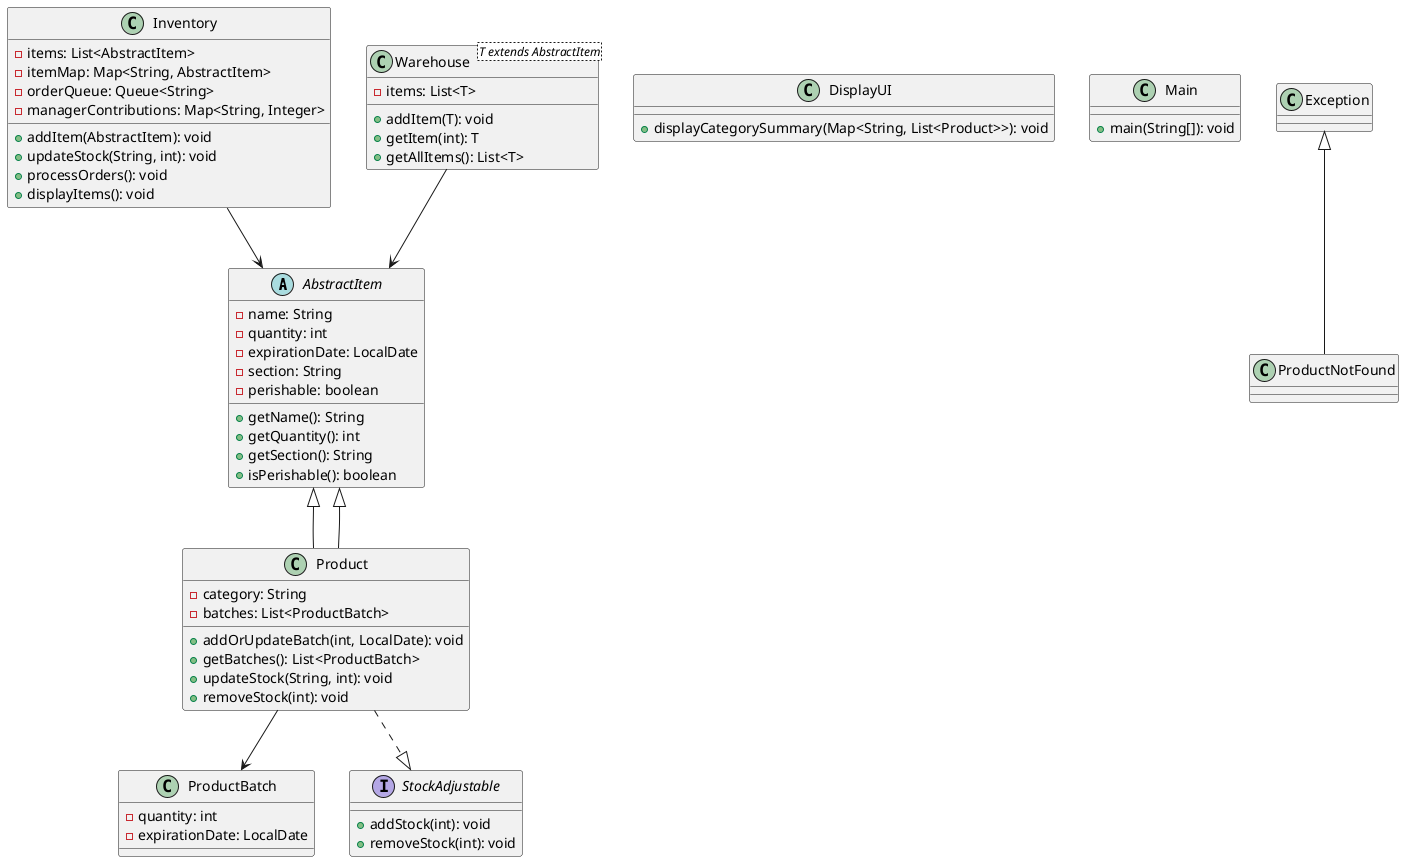 @startuml
' Abstract class
abstract class AbstractItem {
    - name: String
    - quantity: int
    - expirationDate: LocalDate
    - section: String
    - perishable: boolean
    + getName(): String
    + getQuantity(): int
    + getSection(): String
    + isPerishable(): boolean
}

class Product extends AbstractItem {
    - category: String
    - batches: List<ProductBatch>
    + addOrUpdateBatch(int, LocalDate): void
    + getBatches(): List<ProductBatch>
    + updateStock(String, int): void
    + removeStock(int): void
}

class ProductBatch {
    - quantity: int
    - expirationDate: LocalDate
}

class Inventory {
    - items: List<AbstractItem>
    - itemMap: Map<String, AbstractItem>
    - orderQueue: Queue<String>
    - managerContributions: Map<String, Integer>
    + addItem(AbstractItem): void
    + updateStock(String, int): void
    + processOrders(): void
    + displayItems(): void
}

class Warehouse<T extends AbstractItem> {
    - items: List<T>
    + addItem(T): void
    + getItem(int): T
    + getAllItems(): List<T>
}

class DisplayUI {
    + displayCategorySummary(Map<String, List<Product>>): void
}

interface StockAdjustable {
    + addStock(int): void
    + removeStock(int): void
}

class Main {
    + main(String[]): void
}

class ProductNotFound extends Exception

' Relationships
AbstractItem <|-- Product
Product --> ProductBatch
Inventory --> AbstractItem
Warehouse --> AbstractItem
Product ..|> StockAdjustable
@enduml
